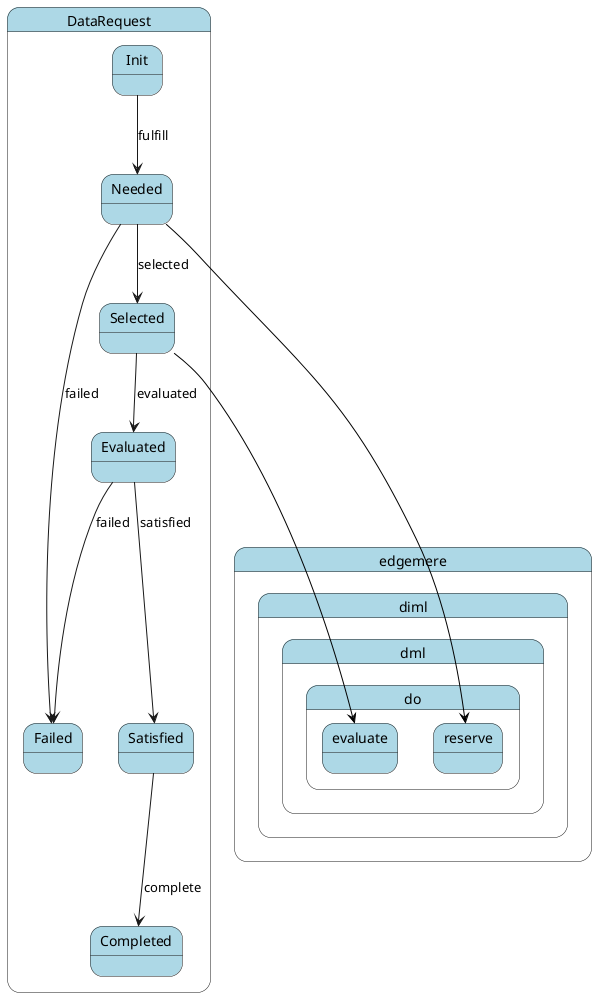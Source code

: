 @startuml



state DataRequest #lightblue {

    state Init #lightblue {
    }

    state Needed #lightblue {
    }

    state Failed #lightblue {
    }

    state Selected #lightblue {
    }

    state Satisfied #lightblue {
    }

    state Evaluated #lightblue {
    }

    state Completed #lightblue {
    }

}


Init --> Needed : fulfill

Needed --> Selected : selected

Needed --> Failed : failed

Selected --> Evaluated : evaluated

Satisfied --> Completed : complete

Evaluated --> Satisfied : satisfied

Evaluated --> Failed : failed



 state "edgemere" as edgemere #lightblue {
state "diml" as edgemerediml #lightblue {
state "dml" as edgemeredimldml #lightblue {
state "do" as edgemeredimldmldo #lightblue {
state "reserve" as edgemeredimldmldoreserve #lightblue {
}
}
}
}
}

 Needed -[#black]--> edgemeredimldmldoreserve
 
 state "edgemere" as edgemere #lightblue {
state "diml" as edgemerediml #lightblue {
state "dml" as edgemeredimldml #lightblue {
state "do" as edgemeredimldmldo #lightblue {
state "evaluate" as edgemeredimldmldoevaluate #lightblue {
}
}
}
}
}

 Selected -[#black]--> edgemeredimldmldoevaluate
 

@enduml
